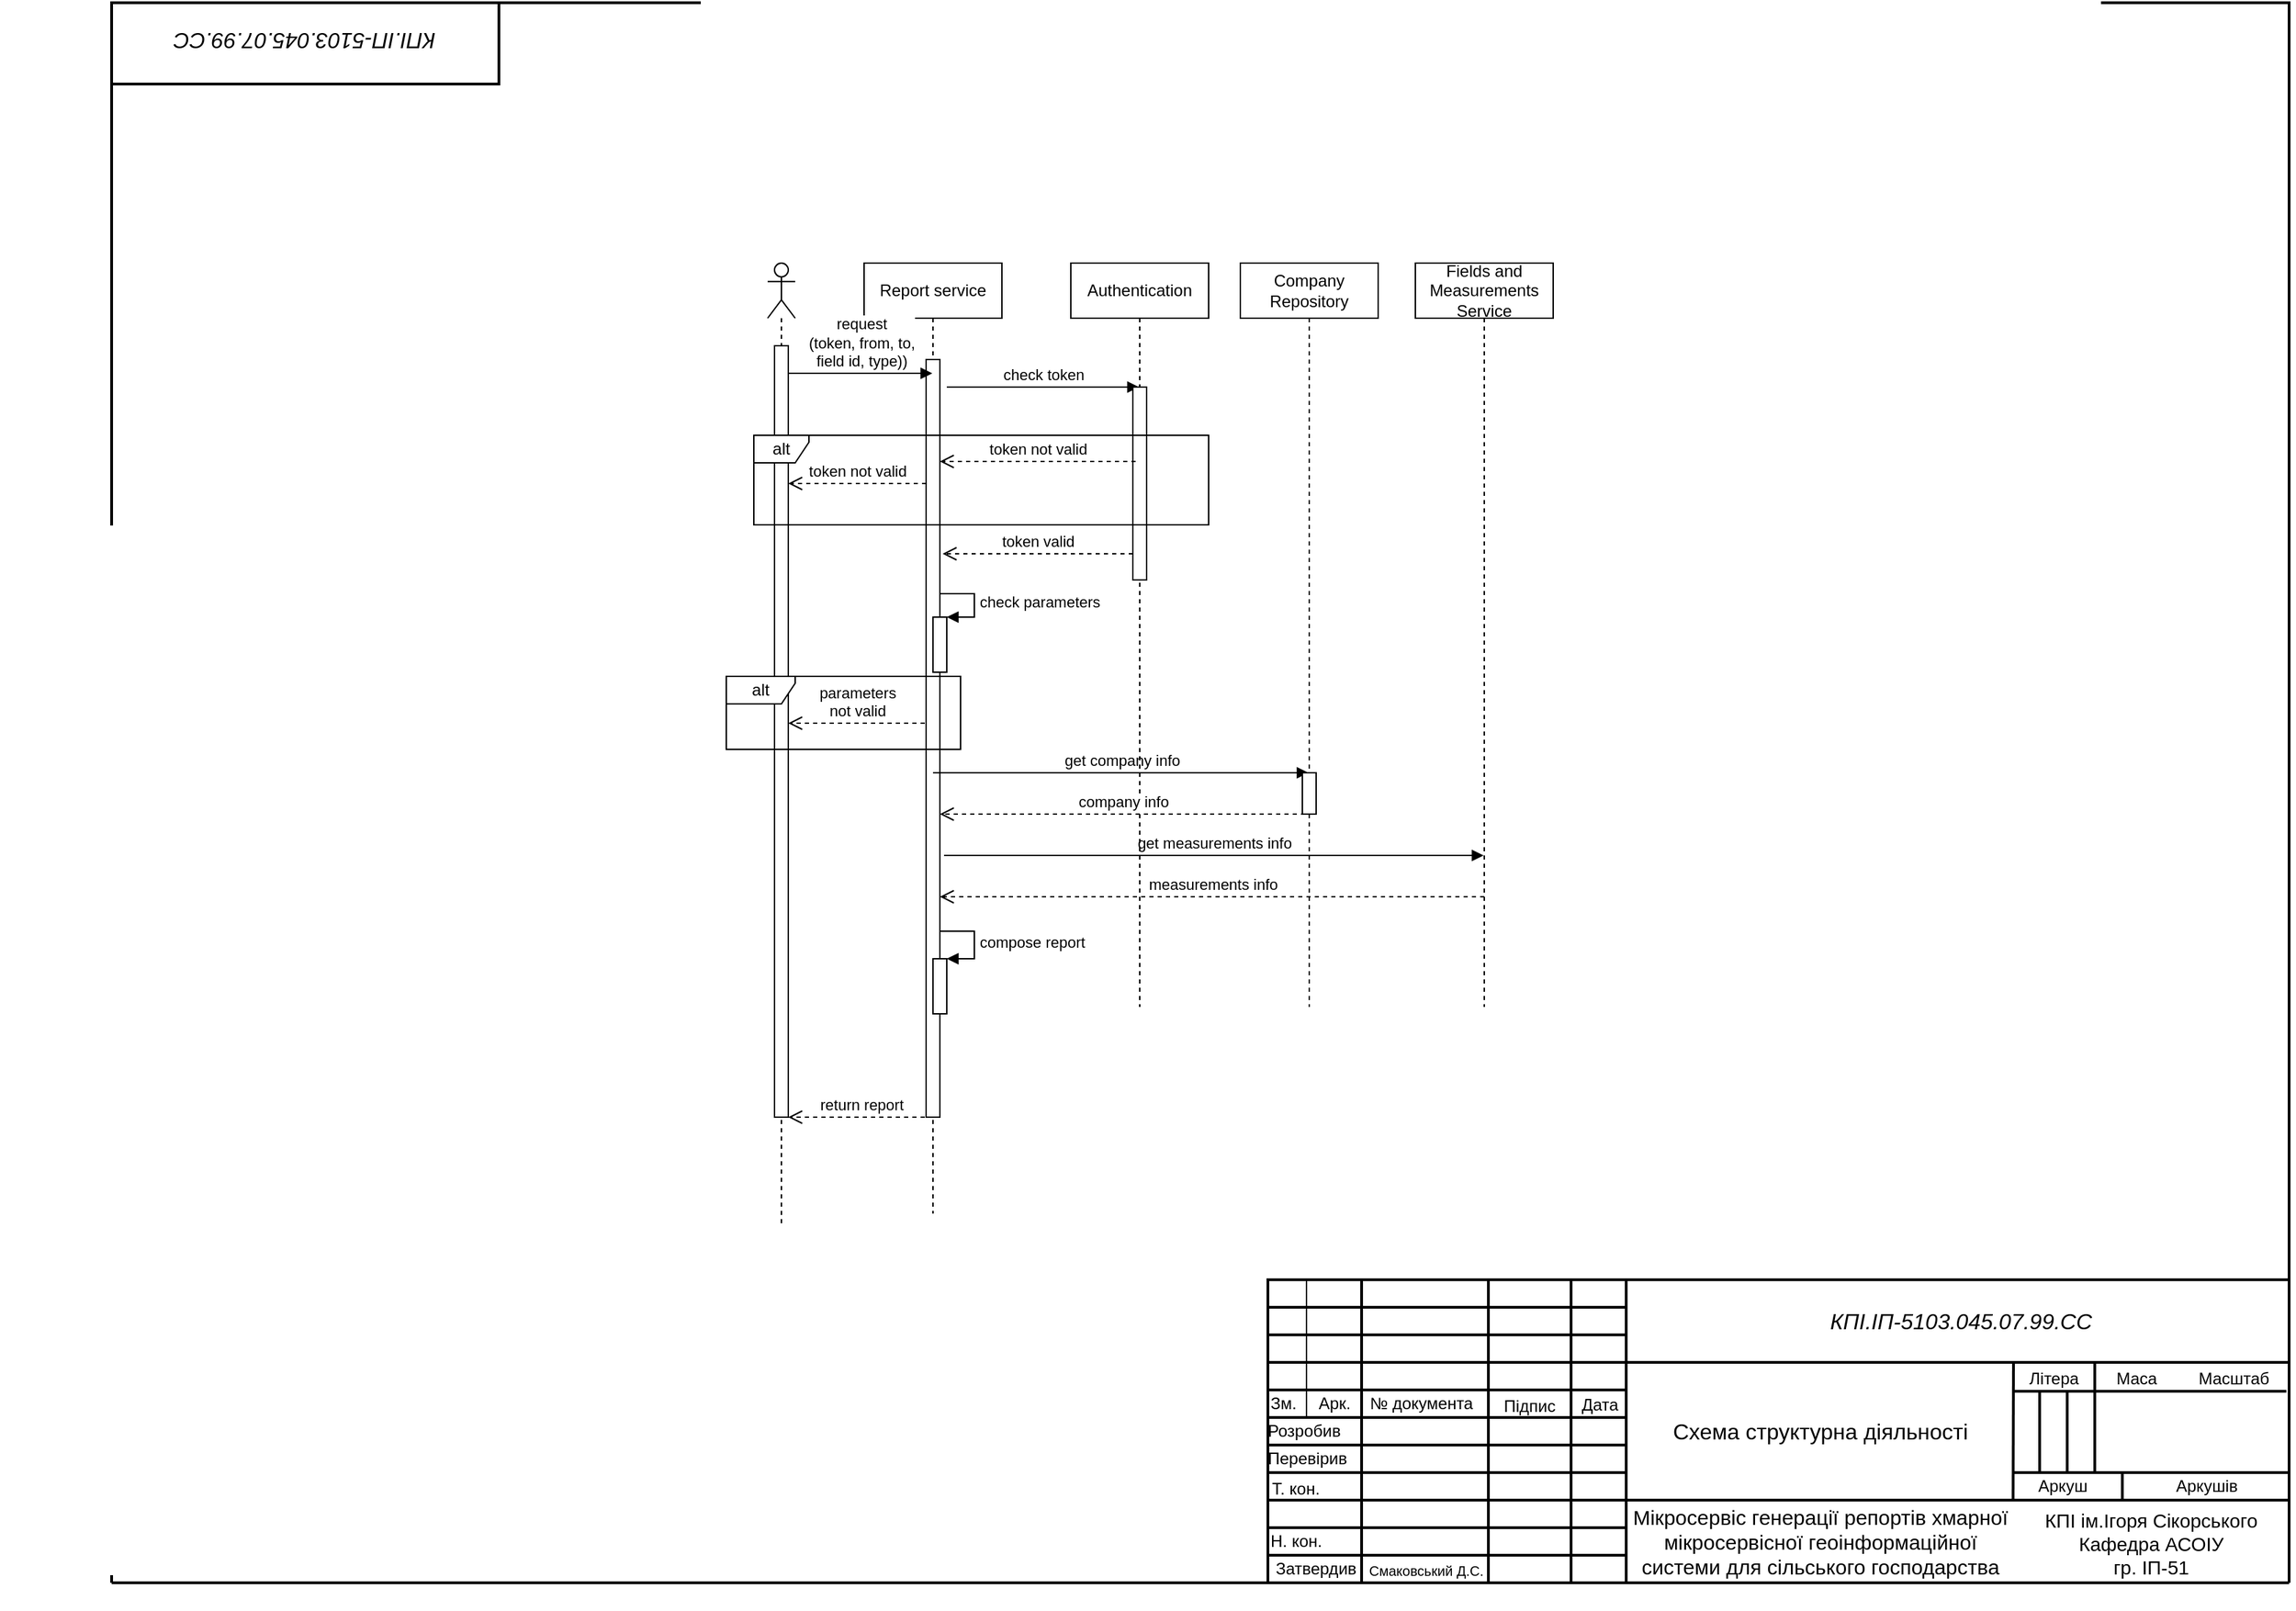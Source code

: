 <mxfile version="10.7.5" type="github"><diagram name="Блок-схема алгоритму пошуку" id="Блок-схема алгоритму пошуку"><mxGraphModel dx="1957" dy="945" grid="1" gridSize="10" guides="1" tooltips="1" connect="1" arrows="1" fold="1" page="1" pageScale="1" pageWidth="827" pageHeight="1169" math="0" shadow="0"><root><mxCell id="0"/><mxCell id="1" parent="0"/><mxCell id="3" style="vsdxID=3;fillColor=#FFFFFF;gradientColor=none;shape=stencil(UzV2Ls5ILEhVNTIoLinKz04tz0wpyVA1dlE1MsrMy0gtyiwBslSNXVWNndPyi1LTi/JL81Ig/IJEkEoQKze/DGRCBUSfAUiHkUElMs8NojAnMw+nQkMDcpUCGQi3QLyBLIfubqAQxM/GrgA=);strokeColor=#000000;strokeWidth=2;labelBackgroundColor=none;rounded=0;html=1;whiteSpace=wrap;" parent="1" vertex="1"><mxGeometry x="1660" y="20" width="1" height="1148" as="geometry"/></mxCell><mxCell id="42" style="vsdxID=5;edgeStyle=none;startArrow=none;endArrow=none;startSize=5;endSize=5;strokeWidth=2;strokeColor=#000000;spacingTop=0;spacingBottom=0;spacingLeft=0;spacingRight=0;verticalAlign=middle;html=1;labelBackgroundColor=none;rounded=0;" parent="1" edge="1"><mxGeometry relative="1" as="geometry"><Array as="points"/><mxPoint x="80" y="1168" as="sourcePoint"/><mxPoint x="80" y="20" as="targetPoint"/></mxGeometry></mxCell><mxCell id="41" style="vsdxID=4;edgeStyle=none;startArrow=none;endArrow=none;startSize=5;endSize=5;strokeWidth=2;strokeColor=#000000;spacingTop=0;spacingBottom=0;spacingLeft=0;spacingRight=0;verticalAlign=middle;html=1;labelBackgroundColor=none;rounded=0;" parent="1" edge="1"><mxGeometry relative="1" as="geometry"><Array as="points"/><mxPoint x="1660" y="1168" as="sourcePoint"/><mxPoint x="80" y="1168" as="targetPoint"/></mxGeometry></mxCell><mxCell id="4" style="vsdxID=6;fillColor=#FFFFFF;gradientColor=none;shape=stencil(rVBbDoAgDDvN/pEdwcc9SERZVCCIr9sLWYzGT+Nfu7bLOsByNsprkGKOwQ16ozYawAqkJGt0oJgQYA1Ydi7oPrjFtsy9ys6MJrfmDTvnRE5IcTArBPOGrSPZb9ZL/MOcwH08935q76JpxE/C+gQ=);strokeColor=#000000;strokeWidth=2;labelBackgroundColor=none;rounded=0;html=1;whiteSpace=wrap;" parent="1" vertex="1"><mxGeometry x="80" y="20" width="1580" height="1" as="geometry"/></mxCell><mxCell id="5" style="vsdxID=7;fillColor=#FFFFFF;gradientColor=none;shape=stencil(tU9JDoAgEHvN3JF5gss/SECZiEAQt98LmYPGu7d22k5awHa1KhqQYs0pzOYgnS1gB1KStyZRLgiwB2zHkMyUwuY186iqs6Il7PXDyTlRE1JczBrBfGCrI/+DtYCnzUjO8Zi3/m1fTrwc+xs=);strokeColor=#000000;labelBackgroundColor=none;rounded=0;html=1;whiteSpace=wrap;" parent="1" vertex="1"><mxGeometry y="1289" width="-102" height="-102" as="geometry"/></mxCell><mxCell id="6" value="" style="verticalAlign=middle;align=center;vsdxID=8;fillColor=#FFFFFF;gradientColor=none;shape=stencil(fY9LDoAgDERP0z3SI/i5B4koRAWD+Lu9NI3RGMNupn1tZgDLxahZgxRLDH7Qu22jAaxASuuMDjYmBVgDlp0Pug9+dS37WRFJavIbfTj4rhCCbqQ42bNrGB2ty6C3/4WzaBJPHq7y3n2zpxH3xvoC);strokeColor=#000000;strokeWidth=2;labelBackgroundColor=none;rounded=0;html=1;whiteSpace=wrap;" parent="1" vertex="1"><mxGeometry x="81" y="20" width="280" height="60" as="geometry"/></mxCell><mxCell id="7" style="vsdxID=9;fillColor=#FFFFFF;gradientColor=none;shape=stencil(tU9JDoAgEHvN3JF5gss/SECZiEAQt98LmYPGu7d22k5awHa1KhqQYs0pzOYgnS1gB1KStyZRLgiwB2zHkMyUwuY186iqs6Il7PXDyTlRE1JczBrBfGCrI/+DtYCnzUjO8Zi3/m1fTrwc+xs=);strokeColor=#000000;labelBackgroundColor=none;rounded=0;html=1;whiteSpace=wrap;" parent="1" vertex="1"><mxGeometry y="1289" width="-102" height="-102" as="geometry"/></mxCell><mxCell id="8" value="&lt;p style=&quot;margin-left: 0 ; margin-right: 0 ; margin-top: 0px ; margin-bottom: 0px ; text-indent: 0 ; direction: ltr&quot;&gt;&lt;font&gt;&lt;i&gt;&lt;font style=&quot;font-size: 16px&quot;&gt;КПІ.ІП-5103.045.07.99.CC&lt;/font&gt;&lt;br&gt;&lt;/i&gt;&lt;/font&gt;&lt;/p&gt;" style="verticalAlign=middle;align=center;vsdxID=10;rotation=180;fillColor=none;gradientColor=none;strokeColor=none;spacingLeft=-1;spacingRight=-1;labelBackgroundColor=none;rounded=0;html=1;whiteSpace=wrap;" parent="1" vertex="1"><mxGeometry x="80" y="20" width="280" height="58" as="geometry"/></mxCell><mxCell id="9" value="" style="verticalAlign=middle;align=center;vsdxID=11;fillColor=#FFFFFF;gradientColor=none;shape=stencil(UzV2Ls5ILEhVNTIoLinKz04tz0wpyVA1dlE1MsrMy0gtyiwBslSNXVWNndPyi1LTi/JL81Ig/IJEkEoQKze/DGRCBUSfoYEBSI+RQSWED+G5QZTmZOYhKSVTobmRnrkxsYphzoEqBTIQDof4GVkO3ZNAIUgAGbsCAA==);strokeColor=#000000;strokeWidth=2;labelBackgroundColor=none;rounded=0;html=1;whiteSpace=wrap;" parent="1" vertex="1"><mxGeometry x="919" y="948" width="740" height="220" as="geometry"/></mxCell><mxCell id="10" value="" style="verticalAlign=middle;align=center;vsdxID=12;fillColor=#FFFFFF;gradientColor=none;shape=stencil(jU9JCoAwEHvNXKXOHHyAyz8Eqy1qK7Vuv7dlDi4geEtmkpAA5bOqJwkoZu9sLzfdeAVUAKI2SjrtAwIqgfLWOtk5u5iG+VRHZUSjXWPCzj4RHSgOZqlgXrF00OZTmmGS0V/xIzWAqw0Puf/ezcOJV1N5Ag==);strokeColor=#000000;strokeWidth=2;labelBackgroundColor=none;rounded=0;html=1;whiteSpace=wrap;" parent="1" vertex="1"><mxGeometry x="987" y="948" width="1" height="220" as="geometry"/></mxCell><mxCell id="11" style="vsdxID=13;fillColor=#FFFFFF;gradientColor=none;shape=stencil(jU9JCoAwEHvNXKXOHHyAyz8Eqy1qK7Vuv7dlDi4geEtmkpAA5bOqJwkoZu9sLzfdeAVUAKI2SjrtAwIqgfLWOtk5u5iG+VRHZUSjXWPCzj4RHSgOZqlgXrF00OZTmmGS0V/xIzWAqw0Puf/ezcOJV1N5Ag==);strokeColor=#000000;strokeWidth=2;labelBackgroundColor=none;rounded=0;html=1;whiteSpace=wrap;" parent="1" vertex="1"><mxGeometry x="1079" y="948" width="1" height="220" as="geometry"/></mxCell><mxCell id="49" value="" style="vsdxID=22;edgeStyle=none;startArrow=none;endArrow=none;startSize=5;endSize=5;strokeWidth=2;strokeColor=#000000;spacingTop=0;spacingBottom=0;spacingLeft=0;spacingRight=0;verticalAlign=middle;html=1;labelBackgroundColor=none;rounded=0;align=center;" parent="1" edge="1"><mxGeometry relative="1" as="geometry"><mxPoint as="offset"/><Array as="points"/><mxPoint x="919" y="1088" as="sourcePoint"/><mxPoint x="1179" y="1088" as="targetPoint"/></mxGeometry></mxCell><mxCell id="50" style="vsdxID=24;edgeStyle=none;startArrow=none;endArrow=none;startSize=5;endSize=5;strokeWidth=2;strokeColor=#000000;spacingTop=0;spacingBottom=0;spacingLeft=0;spacingRight=0;verticalAlign=middle;html=1;labelBackgroundColor=none;rounded=0;" parent="1" edge="1"><mxGeometry relative="1" as="geometry"><Array as="points"/><mxPoint x="1519" y="1088" as="sourcePoint"/><mxPoint x="1519" y="1007" as="targetPoint"/></mxGeometry></mxCell><mxCell id="48" style="vsdxID=21;edgeStyle=none;startArrow=none;endArrow=none;startSize=5;endSize=5;strokeWidth=2;strokeColor=#000000;spacingTop=0;spacingBottom=0;spacingLeft=0;spacingRight=0;verticalAlign=middle;html=1;labelBackgroundColor=none;rounded=0;" parent="1" edge="1"><mxGeometry relative="1" as="geometry"><mxPoint as="offset"/><Array as="points"/><mxPoint x="919" y="1068" as="sourcePoint"/><mxPoint x="1179" y="1068" as="targetPoint"/></mxGeometry></mxCell><mxCell id="51" style="vsdxID=27;edgeStyle=none;startArrow=none;endArrow=none;startSize=5;endSize=5;strokeColor=#000000;spacingTop=0;spacingBottom=0;spacingLeft=0;spacingRight=0;verticalAlign=middle;html=1;labelBackgroundColor=none;rounded=0;" parent="1" edge="1"><mxGeometry relative="1" as="geometry"><Array as="points"/><mxPoint x="947" y="948" as="sourcePoint"/><mxPoint x="947" y="1048" as="targetPoint"/></mxGeometry></mxCell><mxCell id="47" value="" style="vsdxID=20;edgeStyle=none;startArrow=none;endArrow=none;startSize=5;endSize=5;strokeWidth=2;strokeColor=#000000;spacingTop=0;spacingBottom=0;spacingLeft=0;spacingRight=0;verticalAlign=middle;html=1;labelBackgroundColor=none;rounded=0;align=center;" parent="1" edge="1"><mxGeometry relative="1" as="geometry"><mxPoint as="offset"/><Array as="points"/><mxPoint x="919" y="1048" as="sourcePoint"/><mxPoint x="1179" y="1048" as="targetPoint"/></mxGeometry></mxCell><mxCell id="46" value="" style="vsdxID=19;edgeStyle=none;startArrow=none;endArrow=none;startSize=5;endSize=5;strokeWidth=2;strokeColor=#000000;spacingTop=0;spacingBottom=0;spacingLeft=0;spacingRight=0;verticalAlign=middle;html=1;labelBackgroundColor=none;rounded=0;align=center;" parent="1" edge="1"><mxGeometry relative="1" as="geometry"><mxPoint as="offset"/><Array as="points"/><mxPoint x="919" y="1028" as="sourcePoint"/><mxPoint x="1179" y="1028" as="targetPoint"/></mxGeometry></mxCell><mxCell id="45" style="vsdxID=18;edgeStyle=none;startArrow=none;endArrow=none;startSize=5;endSize=5;strokeWidth=2;strokeColor=#000000;spacingTop=0;spacingBottom=0;spacingLeft=0;spacingRight=0;verticalAlign=middle;html=1;labelBackgroundColor=none;rounded=0;" parent="1" edge="1"><mxGeometry relative="1" as="geometry"><mxPoint as="offset"/><Array as="points"/><mxPoint x="919" y="1008" as="sourcePoint"/><mxPoint x="1179" y="1008" as="targetPoint"/></mxGeometry></mxCell><mxCell id="44" style="vsdxID=17;edgeStyle=none;startArrow=none;endArrow=none;startSize=5;endSize=5;strokeWidth=2;strokeColor=#000000;spacingTop=0;spacingBottom=0;spacingLeft=0;spacingRight=0;verticalAlign=middle;html=1;labelBackgroundColor=none;rounded=0;" parent="1" edge="1"><mxGeometry relative="1" as="geometry"><mxPoint as="offset"/><Array as="points"/><mxPoint x="919" y="988" as="sourcePoint"/><mxPoint x="1179" y="988" as="targetPoint"/></mxGeometry></mxCell><mxCell id="43" style="vsdxID=16;edgeStyle=none;startArrow=none;endArrow=none;startSize=5;endSize=5;strokeWidth=2;strokeColor=#000000;spacingTop=0;spacingBottom=0;spacingLeft=0;spacingRight=0;verticalAlign=middle;html=1;labelBackgroundColor=none;rounded=0;" parent="1" edge="1"><mxGeometry relative="1" as="geometry"><mxPoint as="offset"/><Array as="points"/><mxPoint x="919" y="968" as="sourcePoint"/><mxPoint x="1179" y="968" as="targetPoint"/></mxGeometry></mxCell><mxCell id="12" style="vsdxID=14;fillColor=#FFFFFF;gradientColor=none;shape=stencil(jU9JCoAwEHvNXKXOHHyAyz8Eqy1qK7Vuv7dlDi4geEtmkpAA5bOqJwkoZu9sLzfdeAVUAKI2SjrtAwIqgfLWOtk5u5iG+VRHZUSjXWPCzj4RHSgOZqlgXrF00OZTmmGS0V/xIzWAqw0Puf/ezcOJV1N5Ag==);strokeColor=#000000;strokeWidth=2;labelBackgroundColor=none;rounded=0;html=1;whiteSpace=wrap;" parent="1" vertex="1"><mxGeometry x="1139" y="948" width="1" height="220" as="geometry"/></mxCell><mxCell id="13" style="vsdxID=15;fillColor=#FFFFFF;gradientColor=none;shape=stencil(jU9JCoAwEHvNXKXOHHyAyz8Eqy1qK7Vuv7dlDi4geEtmkpAA5bOqJwkoZu9sLzfdeAVUAKI2SjrtAwIqgfLWOtk5u5iG+VRHZUSjXWPCzj4RHSgOZqlgXrF00OZTmmGS0V/xIzWAqw0Puf/ezcOJV1N5Ag==);strokeColor=#000000;strokeWidth=2;labelBackgroundColor=none;rounded=0;html=1;whiteSpace=wrap;" parent="1" vertex="1"><mxGeometry x="1179" y="948" width="1" height="220" as="geometry"/></mxCell><mxCell id="14" style="vsdxID=23;fillColor=#FFFFFF;gradientColor=none;shape=stencil(UzV2Ls5ILEhVNTIoLinKz04tz0wpyVA1dlE1MsrMy0gtyiwBslSNXVWNndPyi1LTi/JL81Ig/IJEkEoQKze/DGRCBUSfAUiHkUElhGdoAOG7QZTmZObhVGpmpGdqgVsxzCSYchRzgQyEeyBeQZZDdztQCOJvY1cA);strokeColor=#000000;strokeWidth=2;labelBackgroundColor=none;rounded=0;html=1;whiteSpace=wrap;" parent="1" vertex="1"><mxGeometry x="1459" y="1007" height="160" as="geometry"/></mxCell><mxCell id="15" style="vsdxID=25;fillColor=#FFFFFF;gradientColor=none;shape=stencil(lY9LDoAgDERP0z3SI/i5B4koRAWC+Lu9NI3xs3M3075ppoDlbFTQIMWcoh/0ZttkACuQ0jqjo01ZAdaAZeej7qNfXMs+KCJJTX6lCzvnCiEoI8XBnl3D6GjdA32DV/A/msXdhh957r7N84i/xvoE);strokeColor=#000000;strokeWidth=2;labelBackgroundColor=none;rounded=0;html=1;whiteSpace=wrap;" parent="1" vertex="1"><mxGeometry x="1579" y="1007" height="80" as="geometry"/></mxCell><mxCell id="16" style="vsdxID=26;fillColor=#FFFFFF;gradientColor=none;shape=stencil(UzV2Ls5ILEhVNTIoLinKz04tz0wpyVA1dlE1MsrMy0gtyiwBslSNXVWNndPyi1LTi/JL81Ig/IJEkEoQKze/DGRCBUSfoYEBSI+RQSUq3w2iOCczD0mxMQlq8SoFMhAOgvgFWQ7d8UAhiMeNXQE=);strokeColor=#000000;strokeWidth=2;labelBackgroundColor=none;rounded=0;html=1;whiteSpace=wrap;" parent="1" vertex="1"><mxGeometry x="1459" y="1028" width="199" height="1" as="geometry"/></mxCell><mxCell id="56" style="vsdxID=44;edgeStyle=none;startArrow=none;endArrow=none;startSize=5;endSize=5;strokeWidth=2;strokeColor=#000000;spacingTop=0;spacingBottom=0;spacingLeft=0;spacingRight=0;verticalAlign=middle;html=1;labelBackgroundColor=none;rounded=0;" parent="1" edge="1"><mxGeometry relative="1" as="geometry"><mxPoint as="offset"/><Array as="points"/><mxPoint x="1179" y="1008" as="sourcePoint"/><mxPoint x="1659" y="1008" as="targetPoint"/></mxGeometry></mxCell><mxCell id="58" style="vsdxID=47;edgeStyle=none;startArrow=none;endArrow=none;startSize=5;endSize=5;strokeWidth=2;strokeColor=#000000;spacingTop=0;spacingBottom=0;spacingLeft=0;spacingRight=0;verticalAlign=middle;html=1;labelBackgroundColor=none;rounded=0;" parent="1" edge="1"><mxGeometry relative="1" as="geometry"><Array as="points"/><mxPoint x="1479" y="1028" as="sourcePoint"/><mxPoint x="1479" y="1088" as="targetPoint"/></mxGeometry></mxCell><mxCell id="57" style="vsdxID=46;edgeStyle=none;startArrow=none;endArrow=none;startSize=5;endSize=5;strokeWidth=2;strokeColor=#000000;spacingTop=0;spacingBottom=0;spacingLeft=0;spacingRight=0;verticalAlign=middle;html=1;labelBackgroundColor=none;rounded=0;" parent="1" edge="1"><mxGeometry relative="1" as="geometry"><Array as="points"/><mxPoint x="1499" y="1028" as="sourcePoint"/><mxPoint x="1499" y="1088" as="targetPoint"/></mxGeometry></mxCell><mxCell id="59" style="vsdxID=50;edgeStyle=none;startArrow=none;endArrow=none;startSize=5;endSize=5;strokeWidth=2;strokeColor=#000000;spacingTop=0;spacingBottom=0;spacingLeft=0;spacingRight=0;verticalAlign=middle;html=1;labelBackgroundColor=none;rounded=0;" parent="1" edge="1"><mxGeometry relative="1" as="geometry"><Array as="points"/><mxPoint x="1539" y="1108" as="sourcePoint"/><mxPoint x="1539" y="1088" as="targetPoint"/></mxGeometry></mxCell><mxCell id="55" value="" style="vsdxID=43;edgeStyle=none;startArrow=none;endArrow=none;startSize=5;endSize=5;strokeWidth=2;strokeColor=#000000;spacingTop=0;spacingBottom=0;spacingLeft=0;spacingRight=0;verticalAlign=middle;html=1;labelBackgroundColor=none;rounded=0;align=center;" parent="1" edge="1"><mxGeometry relative="1" as="geometry"><mxPoint as="offset"/><Array as="points"/><mxPoint x="919" y="1148" as="sourcePoint"/><mxPoint x="1179" y="1148" as="targetPoint"/></mxGeometry></mxCell><mxCell id="54" value="&lt;p style=&quot;align:left;margin-left:0;margin-right:0;margin-top:0px;margin-bottom:0px;text-indent:0;valign:middle;direction:ltr;&quot;&gt;&lt;/p&gt;" style="vsdxID=42;edgeStyle=none;startArrow=none;endArrow=none;startSize=5;endSize=5;strokeWidth=2;strokeColor=#000000;spacingTop=0;spacingBottom=0;spacingLeft=0;spacingRight=0;verticalAlign=middle;html=1;labelBackgroundColor=none;rounded=0;align=left;" parent="1" edge="1"><mxGeometry relative="1" as="geometry"><mxPoint as="offset"/><Array as="points"/><mxPoint x="919" y="1128" as="sourcePoint"/><mxPoint x="1179" y="1128" as="targetPoint"/></mxGeometry></mxCell><mxCell id="53" style="vsdxID=41;edgeStyle=none;startArrow=none;endArrow=none;startSize=5;endSize=5;strokeWidth=2;strokeColor=#000000;spacingTop=0;spacingBottom=0;spacingLeft=0;spacingRight=0;verticalAlign=middle;html=1;labelBackgroundColor=none;rounded=0;" parent="1" edge="1"><mxGeometry relative="1" as="geometry"><Array as="points"/><mxPoint x="1659" y="1108" as="sourcePoint"/><mxPoint x="919" y="1108" as="targetPoint"/></mxGeometry></mxCell><mxCell id="52" style="vsdxID=40;edgeStyle=none;startArrow=none;endArrow=none;startSize=5;endSize=5;strokeWidth=2;strokeColor=#000000;spacingTop=0;spacingBottom=0;spacingLeft=0;spacingRight=0;verticalAlign=middle;html=1;labelBackgroundColor=none;rounded=0;" parent="1" edge="1"><mxGeometry relative="1" as="geometry"><Array as="points"/><mxPoint x="1659" y="1088" as="sourcePoint"/><mxPoint x="1459" y="1088" as="targetPoint"/></mxGeometry></mxCell><mxCell id="17" value="&lt;p style=&quot;align:left;margin-left:0;margin-right:0;margin-top:0px;margin-bottom:0px;text-indent:0;valign:middle;direction:ltr;&quot;&gt;&lt;font style=&quot;font-size:12px;font-family:Arial;color:#000000;direction:ltr;letter-spacing:0px;line-height:120%;opacity:1&quot;&gt;Розробив&lt;br/&gt;&lt;/font&gt;&lt;/p&gt;" style="verticalAlign=middle;align=left;vsdxID=28;fillColor=none;gradientColor=none;strokeColor=none;labelBackgroundColor=none;rounded=0;html=1;whiteSpace=wrap;" parent="1" vertex="1"><mxGeometry x="917" y="1048" width="72" height="20" as="geometry"/></mxCell><mxCell id="18" value="&lt;p style=&quot;align:left;margin-left:0;margin-right:0;margin-top:0px;margin-bottom:0px;text-indent:0;valign:middle;direction:ltr;&quot;&gt;&lt;font style=&quot;font-size:12px;font-family:Arial;color:#000000;direction:ltr;letter-spacing:0px;line-height:120%;opacity:1&quot;&gt;Перевірив&lt;br/&gt;&lt;/font&gt;&lt;/p&gt;" style="verticalAlign=middle;align=left;vsdxID=29;fillColor=none;gradientColor=none;strokeColor=none;labelBackgroundColor=none;rounded=0;html=1;whiteSpace=wrap;" parent="1" vertex="1"><mxGeometry x="917" y="1068" width="85" height="20" as="geometry"/></mxCell><mxCell id="19" value="&lt;p style=&quot;align:left;margin-left:0;margin-right:0;margin-top:0px;margin-bottom:0px;text-indent:0;valign:middle;direction:ltr;&quot;&gt;&lt;font style=&quot;font-size:12px;font-family:Arial;color:#000000;direction:ltr;letter-spacing:0px;line-height:120%;opacity:1&quot;&gt;Н. кон.&lt;br/&gt;&lt;/font&gt;&lt;/p&gt;" style="verticalAlign=middle;align=left;vsdxID=30;fillColor=none;gradientColor=none;strokeColor=none;labelBackgroundColor=none;rounded=0;html=1;whiteSpace=wrap;" parent="1" vertex="1"><mxGeometry x="919" y="1128" width="68" height="20" as="geometry"/></mxCell><mxCell id="20" value="&lt;p style=&quot;align:center;margin-left:0;margin-right:0;margin-top:0px;margin-bottom:0px;text-indent:0;valign:middle;direction:ltr;&quot;&gt;&lt;font style=&quot;font-size:12px;font-family:Arial;color:#000000;direction:ltr;letter-spacing:0px;line-height:120%;opacity:1&quot;&gt;Затвердив&lt;br/&gt;&lt;/font&gt;&lt;/p&gt;" style="verticalAlign=middle;align=center;vsdxID=31;fillColor=none;gradientColor=none;strokeColor=none;labelBackgroundColor=none;rounded=0;html=1;whiteSpace=wrap;" parent="1" vertex="1"><mxGeometry x="914" y="1148" width="80" height="20" as="geometry"/></mxCell><mxCell id="21" value="&lt;font style=&quot;font-size:12px;font-family:Arial;color:#000000;direction:ltr;letter-spacing:0px;line-height:120%;opacity:1&quot;&gt;Арк.&lt;br/&gt;&lt;/font&gt;" style="verticalAlign=middle;align=center;vsdxID=32;fillColor=none;gradientColor=none;strokeColor=none;labelBackgroundColor=none;rounded=0;html=1;whiteSpace=wrap;" parent="1" vertex="1"><mxGeometry x="947" y="1028" width="41" height="20" as="geometry"/></mxCell><mxCell id="22" value="&lt;font style=&quot;font-size:12px;font-family:Arial;color:#000000;direction:ltr;letter-spacing:0px;line-height:120%;opacity:1&quot;&gt;№ документа&lt;br/&gt;&lt;/font&gt;" style="verticalAlign=middle;align=center;vsdxID=33;fillColor=none;gradientColor=none;strokeColor=none;labelBackgroundColor=none;rounded=0;html=1;whiteSpace=wrap;" parent="1" vertex="1"><mxGeometry x="984" y="1028" width="93" height="20" as="geometry"/></mxCell><mxCell id="24" value="&lt;font style=&quot;font-size:12px;font-family:Arial;color:#000000;direction:ltr;letter-spacing:0px;line-height:120%;opacity:1&quot;&gt;Підпис&lt;br/&gt;&lt;/font&gt;" style="verticalAlign=middle;align=center;vsdxID=35;fillColor=none;gradientColor=none;strokeColor=none;labelBackgroundColor=none;rounded=0;html=1;whiteSpace=wrap;" parent="1" vertex="1"><mxGeometry x="1079" y="1030" width="60" height="20" as="geometry"/></mxCell><mxCell id="25" value="&lt;font style=&quot;font-size:12px;font-family:Arial;color:#000000;direction:ltr;letter-spacing:0px;line-height:120%;opacity:1&quot;&gt;Дата&lt;br/&gt;&lt;/font&gt;" style="verticalAlign=middle;align=center;vsdxID=36;fillColor=none;gradientColor=none;strokeColor=none;labelBackgroundColor=none;rounded=0;html=1;whiteSpace=wrap;" parent="1" vertex="1"><mxGeometry x="1136" y="1028" width="48" height="21" as="geometry"/></mxCell><mxCell id="26" value="&lt;p style=&quot;align:left;margin-left:0;margin-right:0;margin-top:0px;margin-bottom:0px;text-indent:0;valign:middle;direction:ltr;&quot;&gt;&lt;font style=&quot;font-size:12px;font-family:Arial;color:#000000;direction:ltr;letter-spacing:0px;line-height:120%;opacity:1&quot;&gt;Зм.&lt;br/&gt;&lt;/font&gt;&lt;/p&gt;" style="verticalAlign=middle;align=left;vsdxID=38;fillColor=none;gradientColor=none;strokeColor=none;labelBackgroundColor=none;rounded=0;html=1;whiteSpace=wrap;" parent="1" vertex="1"><mxGeometry x="919" y="1028" width="36" height="20" as="geometry"/></mxCell><mxCell id="27" value="&lt;p style=&quot;margin-left: 0 ; margin-right: 0 ; margin-top: 0px ; margin-bottom: 0px ; text-indent: 0 ; direction: ltr&quot;&gt;&lt;font style=&quot;font-family: arial; direction: ltr; letter-spacing: 0px; line-height: 120%; opacity: 1;&quot;&gt;&lt;font style=&quot;font-size: 10px&quot;&gt;Гарбовський М.В.&lt;/font&gt;&lt;br&gt;&lt;/font&gt;&lt;/p&gt;" style="verticalAlign=middle;align=left;vsdxID=39;fillColor=none;gradientColor=none;strokeColor=none;labelBackgroundColor=none;rounded=0;html=1;whiteSpace=wrap;noLabel=1;fontColor=none;" parent="1" vertex="1"><mxGeometry x="988" y="1048" width="108" height="20" as="geometry"/></mxCell><mxCell id="28" value="&lt;p style=&quot;margin-left: 0 ; margin-right: 0 ; margin-top: 0px ; margin-bottom: 0px ; text-indent: 0 ; direction: ltr&quot;&gt;&lt;font style=&quot;font-size: 14px ; font-family: &amp;#34;arial&amp;#34; ; direction: ltr ; letter-spacing: 0px ; line-height: 120% ; opacity: 1&quot;&gt;КПІ ім.Ігоря Сікорського&lt;br&gt;Кафедра АСОІУ&lt;br&gt;гр. ІП-51&lt;br&gt;&lt;/font&gt;&lt;/p&gt;" style="verticalAlign=middle;align=center;vsdxID=45;fillColor=none;gradientColor=none;strokeColor=none;labelBackgroundColor=none;rounded=0;html=1;whiteSpace=wrap;" parent="1" vertex="1"><mxGeometry x="1460" y="1114" width="200" height="52" as="geometry"/></mxCell><mxCell id="29" value="&lt;p style=&quot;align:left;margin-left:0;margin-right:0;margin-top:0px;margin-bottom:0px;text-indent:0;valign:middle;direction:ltr;&quot;&gt;&lt;font style=&quot;font-size:12px;font-family:Arial;color:#000000;direction:ltr;letter-spacing:0px;line-height:120%;opacity:1&quot;&gt;Аркуш&lt;br/&gt;&lt;/font&gt;&lt;/p&gt;" style="verticalAlign=middle;align=left;vsdxID=48;fillColor=none;gradientColor=none;strokeColor=none;labelBackgroundColor=none;rounded=0;html=1;whiteSpace=wrap;" parent="1" vertex="1"><mxGeometry x="1476" y="1088" width="68" height="20" as="geometry"/></mxCell><mxCell id="30" value="&lt;p style=&quot;align:left;margin-left:0;margin-right:0;margin-top:0px;margin-bottom:0px;text-indent:0;valign:middle;direction:ltr;&quot;&gt;&lt;font style=&quot;font-size:12px;font-family:Arial;color:#000000;direction:ltr;letter-spacing:0px;line-height:120%;opacity:1&quot;&gt;Аркушів&lt;br/&gt;&lt;/font&gt;&lt;/p&gt;" style="verticalAlign=middle;align=left;vsdxID=49;fillColor=none;gradientColor=none;strokeColor=none;labelBackgroundColor=none;rounded=0;html=1;whiteSpace=wrap;" parent="1" vertex="1"><mxGeometry x="1576" y="1088" width="76" height="20" as="geometry"/></mxCell><mxCell id="31" value="&lt;p style=&quot;align:left;margin-left:0;margin-right:0;margin-top:0px;margin-bottom:0px;text-indent:0;valign:middle;direction:ltr;&quot;&gt;&lt;font style=&quot;font-size:12px;font-family:Arial;color:#000000;direction:ltr;letter-spacing:0px;line-height:120%;opacity:1&quot;&gt;Т. кон.&lt;br/&gt;&lt;/font&gt;&lt;/p&gt;" style="verticalAlign=middle;align=left;vsdxID=52;fillColor=none;gradientColor=none;strokeColor=none;labelBackgroundColor=none;rounded=0;html=1;whiteSpace=wrap;" parent="1" vertex="1"><mxGeometry x="920" y="1090" width="68" height="20" as="geometry"/></mxCell><mxCell id="32" value="&lt;font style=&quot;font-size:12px;font-family:Arial;color:#000000;direction:ltr;letter-spacing:0px;line-height:120%;opacity:1&quot;&gt;Літера&lt;br/&gt;&lt;/font&gt;" style="verticalAlign=middle;align=center;vsdxID=53;fillColor=none;gradientColor=none;strokeColor=none;labelBackgroundColor=none;rounded=0;html=1;whiteSpace=wrap;" parent="1" vertex="1"><mxGeometry x="1460" y="1010" width="59" height="20" as="geometry"/></mxCell><mxCell id="33" value="&lt;font style=&quot;font-size:12px;font-family:Arial;color:#000000;direction:ltr;letter-spacing:0px;line-height:120%;opacity:1&quot;&gt;Маса&lt;br/&gt;&lt;/font&gt;" style="verticalAlign=middle;align=center;vsdxID=54;fillColor=none;gradientColor=none;strokeColor=none;labelBackgroundColor=none;rounded=0;html=1;whiteSpace=wrap;" parent="1" vertex="1"><mxGeometry x="1520" y="1010" width="59" height="20" as="geometry"/></mxCell><mxCell id="34" value="&lt;font style=&quot;font-size:12px;font-family:Arial;color:#000000;direction:ltr;letter-spacing:0px;line-height:120%;opacity:1&quot;&gt;Масштаб&lt;br/&gt;&lt;/font&gt;" style="verticalAlign=middle;align=center;vsdxID=55;fillColor=none;gradientColor=none;strokeColor=none;labelBackgroundColor=none;rounded=0;html=1;whiteSpace=wrap;" parent="1" vertex="1"><mxGeometry x="1580" y="1010" width="80" height="20" as="geometry"/></mxCell><mxCell id="35" value="&lt;p style=&quot;margin-left: 0 ; margin-right: 0 ; margin-top: 0px ; margin-bottom: 0px ; text-indent: 0 ; direction: ltr&quot;&gt;&lt;font style=&quot;font-family: arial; direction: ltr; letter-spacing: 0px; line-height: 120%; opacity: 1;&quot;&gt;&lt;font style=&quot;font-size: 10px&quot;&gt;Смаковський Д.С.&lt;/font&gt;&lt;br&gt;&lt;/font&gt;&lt;/p&gt;" style="verticalAlign=middle;align=center;vsdxID=57;fillColor=none;gradientColor=none;strokeColor=none;labelBackgroundColor=none;rounded=0;html=1;whiteSpace=wrap;noLabel=1;fontColor=none;" parent="1" vertex="1"><mxGeometry x="984" y="1069" width="94" height="20" as="geometry"/></mxCell><mxCell id="36" value="&lt;p style=&quot;margin-left: 0 ; margin-right: 0 ; margin-top: 0px ; margin-bottom: 0px ; text-indent: 0 ; direction: ltr&quot;&gt;&lt;font style=&quot;font-family: arial; direction: ltr; letter-spacing: 0px; line-height: 120%; opacity: 1;&quot;&gt;&lt;font style=&quot;font-size: 10px&quot;&gt;Смаковський Д.С.&lt;/font&gt;&lt;br&gt;&lt;/font&gt;&lt;/p&gt;" style="verticalAlign=middle;align=center;vsdxID=58;fillColor=none;gradientColor=none;strokeColor=none;labelBackgroundColor=none;rounded=0;html=1;whiteSpace=wrap;fontColor=#000000;" parent="1" vertex="1"><mxGeometry x="987" y="1149" width="94" height="20" as="geometry"/></mxCell><mxCell id="37" value="&lt;p style=&quot;margin-left: 0 ; margin-right: 0 ; margin-top: 0px ; margin-bottom: 0px ; text-indent: 0 ; direction: ltr&quot;&gt;&lt;font style=&quot;font-family: arial; direction: ltr; letter-spacing: 0px; line-height: 120%; opacity: 1;&quot;&gt;&lt;font style=&quot;font-size: 10px&quot;&gt;Головченко М.М.&lt;/font&gt;&lt;br&gt;&lt;/font&gt;&lt;/p&gt;" style="verticalAlign=middle;align=center;vsdxID=56;fillColor=none;gradientColor=none;strokeColor=none;labelBackgroundColor=none;rounded=0;html=1;whiteSpace=wrap;noLabel=1;fontColor=none;" parent="1" vertex="1"><mxGeometry x="986" y="1128" width="94" height="20" as="geometry"/></mxCell><mxCell id="38" value="&lt;p style=&quot;margin-left: 0 ; margin-right: 0 ; margin-top: 0px ; margin-bottom: 0px ; text-indent: 0 ; direction: ltr&quot;&gt;&lt;font&gt;&lt;i&gt;&lt;font style=&quot;font-size: 16px&quot;&gt;КПІ.ІП-5103.045.07.99.CC&lt;/font&gt;&lt;br&gt;&lt;/i&gt;&lt;/font&gt;&lt;/p&gt;" style="verticalAlign=middle;align=center;vsdxID=1;fillColor=none;gradientColor=none;shape=stencil(nZBLDoAgDERP0z3SIyjew0SURgSD+Lu9kMZoXLhwN9O+tukAlrNpJg1SzDH4QW/URgNYgZTkjA4UkwJUgGXng+6DX1zLfmoymdXo17xh5zmRJ6Q42BWCfc2oJfdAr+Yv+AP9Cb7OJ3H/2JG1HNGz/84klThPVCc=);strokeColor=none;spacingTop=-1;spacingBottom=-1;spacingLeft=-1;spacingRight=-1;labelBackgroundColor=none;rounded=0;html=1;whiteSpace=wrap;" parent="1" vertex="1"><mxGeometry x="1180" y="948" width="484" height="60" as="geometry"/></mxCell><mxCell id="39" value="&lt;font style=&quot;font-size: 16px ; font-family: &amp;#34;arial&amp;#34; ; direction: ltr ; letter-spacing: 0px ; line-height: 120% ; opacity: 1&quot;&gt;Схема структурна діяльності&lt;br&gt;&lt;/font&gt;" style="verticalAlign=middle;align=center;vsdxID=170;fillColor=none;gradientColor=none;shape=stencil(nZBLDoAgDERP0z3SIyjew0SURgSD+Lu9kMZoXLhwN9O+tukAlrNpJg1SzDH4QW/URgNYgZTkjA4UkwJUgGXng+6DX1zLfmoymdXo17xh5zmRJ6Q42BWCfc2oJfdAr+Yv+AP9Cb7OJ3H/2JG1HNGz/84klThPVCc=);strokeColor=none;labelBackgroundColor=none;rounded=0;html=1;whiteSpace=wrap;" parent="1" vertex="1"><mxGeometry x="1180" y="1008" width="280" height="100" as="geometry"/></mxCell><mxCell id="40" value="&lt;p style=&quot;margin-left: 0 ; margin-right: 0 ; margin-top: 0px ; margin-bottom: 0px ; text-indent: 0 ; direction: ltr&quot;&gt;&lt;font&gt;&lt;span lang=&quot;UK&quot;&gt;&lt;font style=&quot;font-size: 15px&quot;&gt;Мікросервіс генерації репортів хмарної мікросервісної геоінформаційної системи для сільського господарства&lt;/font&gt;&lt;/span&gt;&lt;br&gt;&lt;/font&gt;&lt;/p&gt;" style="verticalAlign=middle;align=center;vsdxID=171;fillColor=none;gradientColor=none;shape=stencil(nZBLDoAgDERP0z3SIyjew0SURgSD+Lu9kMZoXLhwN9O+tukAlrNpJg1SzDH4QW/URgNYgZTkjA4UkwJUgGXng+6DX1zLfmoymdXo17xh5zmRJ6Q42BWCfc2oJfdAr+Yv+AP9Cb7OJ3H/2JG1HNGz/84klThPVCc=);strokeColor=none;labelBackgroundColor=none;rounded=0;html=1;whiteSpace=wrap;" parent="1" vertex="1"><mxGeometry x="1180" y="1108" width="280" height="60" as="geometry"/></mxCell><mxCell id="O7dmESPU3Doyy6gMQV6v-62" style="vsdxID=47;edgeStyle=none;startArrow=none;endArrow=none;startSize=5;endSize=5;strokeWidth=2;strokeColor=#000000;spacingTop=0;spacingBottom=0;spacingLeft=0;spacingRight=0;verticalAlign=middle;html=1;labelBackgroundColor=none;rounded=0;entryX=0.999;entryY=0.997;entryDx=0;entryDy=0;entryPerimeter=0;" edge="1" parent="1" target="39"><mxGeometry relative="1" as="geometry"><Array as="points"/><mxPoint x="1460" y="1008.5" as="sourcePoint"/><mxPoint x="1460" y="1068.5" as="targetPoint"/></mxGeometry></mxCell><mxCell id="O7dmESPU3Doyy6gMQV6v-281" value="" style="shape=umlLifeline;participant=umlActor;perimeter=lifelinePerimeter;whiteSpace=wrap;html=1;container=1;collapsible=0;recursiveResize=0;verticalAlign=top;spacingTop=36;labelBackgroundColor=#ffffff;outlineConnect=0;" vertex="1" parent="1"><mxGeometry x="556" y="210" width="20" height="700" as="geometry"/></mxCell><mxCell id="O7dmESPU3Doyy6gMQV6v-282" value="" style="html=1;points=[];perimeter=orthogonalPerimeter;" vertex="1" parent="O7dmESPU3Doyy6gMQV6v-281"><mxGeometry x="5" y="60" width="10" height="560" as="geometry"/></mxCell><mxCell id="O7dmESPU3Doyy6gMQV6v-283" value="Report service" style="shape=umlLifeline;perimeter=lifelinePerimeter;whiteSpace=wrap;html=1;container=1;collapsible=0;recursiveResize=0;outlineConnect=0;" vertex="1" parent="1"><mxGeometry x="626" y="210" width="100" height="690" as="geometry"/></mxCell><mxCell id="O7dmESPU3Doyy6gMQV6v-284" value="" style="html=1;points=[];perimeter=orthogonalPerimeter;" vertex="1" parent="O7dmESPU3Doyy6gMQV6v-283"><mxGeometry x="45" y="70" width="10" height="550" as="geometry"/></mxCell><mxCell id="O7dmESPU3Doyy6gMQV6v-285" value="check token" style="html=1;verticalAlign=bottom;endArrow=block;" edge="1" parent="O7dmESPU3Doyy6gMQV6v-283" target="O7dmESPU3Doyy6gMQV6v-293"><mxGeometry width="80" relative="1" as="geometry"><mxPoint x="60" y="90" as="sourcePoint"/><mxPoint x="130" y="90" as="targetPoint"/></mxGeometry></mxCell><mxCell id="O7dmESPU3Doyy6gMQV6v-286" value="" style="html=1;points=[];perimeter=orthogonalPerimeter;" vertex="1" parent="O7dmESPU3Doyy6gMQV6v-283"><mxGeometry x="50" y="257" width="10" height="40" as="geometry"/></mxCell><mxCell id="O7dmESPU3Doyy6gMQV6v-287" value="check parameters" style="edgeStyle=orthogonalEdgeStyle;html=1;align=left;spacingLeft=2;endArrow=block;rounded=0;entryX=1;entryY=0;" edge="1" parent="O7dmESPU3Doyy6gMQV6v-283" target="O7dmESPU3Doyy6gMQV6v-286"><mxGeometry relative="1" as="geometry"><mxPoint x="55" y="240" as="sourcePoint"/><Array as="points"><mxPoint x="80" y="240"/></Array></mxGeometry></mxCell><mxCell id="O7dmESPU3Doyy6gMQV6v-288" value="get company info" style="html=1;verticalAlign=bottom;endArrow=block;" edge="1" parent="O7dmESPU3Doyy6gMQV6v-283" target="O7dmESPU3Doyy6gMQV6v-299"><mxGeometry width="80" relative="1" as="geometry"><mxPoint x="50" y="370" as="sourcePoint"/><mxPoint x="130" y="370" as="targetPoint"/></mxGeometry></mxCell><mxCell id="O7dmESPU3Doyy6gMQV6v-289" value="get measurements info" style="html=1;verticalAlign=bottom;endArrow=block;" edge="1" parent="O7dmESPU3Doyy6gMQV6v-283" target="O7dmESPU3Doyy6gMQV6v-304"><mxGeometry width="80" relative="1" as="geometry"><mxPoint x="58" y="430" as="sourcePoint"/><mxPoint x="138" y="430" as="targetPoint"/></mxGeometry></mxCell><mxCell id="O7dmESPU3Doyy6gMQV6v-290" value="" style="html=1;points=[];perimeter=orthogonalPerimeter;" vertex="1" parent="O7dmESPU3Doyy6gMQV6v-283"><mxGeometry x="50" y="505" width="10" height="40" as="geometry"/></mxCell><mxCell id="O7dmESPU3Doyy6gMQV6v-291" value="compose report" style="edgeStyle=orthogonalEdgeStyle;html=1;align=left;spacingLeft=2;endArrow=block;rounded=0;entryX=1;entryY=0;" edge="1" parent="O7dmESPU3Doyy6gMQV6v-283" target="O7dmESPU3Doyy6gMQV6v-290"><mxGeometry relative="1" as="geometry"><mxPoint x="55" y="485" as="sourcePoint"/><Array as="points"><mxPoint x="80" y="485"/></Array></mxGeometry></mxCell><mxCell id="O7dmESPU3Doyy6gMQV6v-292" value="request &lt;br&gt;(token, from, to, &lt;br&gt;field id, type))" style="html=1;verticalAlign=bottom;endArrow=block;" edge="1" parent="1" source="O7dmESPU3Doyy6gMQV6v-282" target="O7dmESPU3Doyy6gMQV6v-283"><mxGeometry width="80" relative="1" as="geometry"><mxPoint x="566" y="280" as="sourcePoint"/><mxPoint x="646" y="280" as="targetPoint"/><Array as="points"><mxPoint x="656" y="290"/></Array></mxGeometry></mxCell><mxCell id="O7dmESPU3Doyy6gMQV6v-293" value="Authentication" style="shape=umlLifeline;perimeter=lifelinePerimeter;whiteSpace=wrap;html=1;container=1;collapsible=0;recursiveResize=0;outlineConnect=0;" vertex="1" parent="1"><mxGeometry x="776" y="210" width="100" height="540" as="geometry"/></mxCell><mxCell id="O7dmESPU3Doyy6gMQV6v-294" value="" style="html=1;points=[];perimeter=orthogonalPerimeter;" vertex="1" parent="O7dmESPU3Doyy6gMQV6v-293"><mxGeometry x="45" y="90" width="10" height="140" as="geometry"/></mxCell><mxCell id="O7dmESPU3Doyy6gMQV6v-295" value="alt" style="shape=umlFrame;whiteSpace=wrap;html=1;width=40;height=20;" vertex="1" parent="1"><mxGeometry x="546" y="335" width="330" height="65" as="geometry"/></mxCell><mxCell id="O7dmESPU3Doyy6gMQV6v-296" value="token not valid&lt;br&gt;" style="html=1;verticalAlign=bottom;endArrow=open;dashed=1;endSize=8;exitX=0.2;exitY=0.339;exitDx=0;exitDy=0;exitPerimeter=0;" edge="1" parent="1"><mxGeometry relative="1" as="geometry"><mxPoint x="823.0" y="354" as="sourcePoint"/><mxPoint x="681" y="354" as="targetPoint"/></mxGeometry></mxCell><mxCell id="O7dmESPU3Doyy6gMQV6v-297" value="token not valid" style="html=1;verticalAlign=bottom;endArrow=open;dashed=1;endSize=8;" edge="1" parent="1" source="O7dmESPU3Doyy6gMQV6v-284" target="O7dmESPU3Doyy6gMQV6v-282"><mxGeometry relative="1" as="geometry"><mxPoint x="666" y="380" as="sourcePoint"/><mxPoint x="586" y="380" as="targetPoint"/><Array as="points"><mxPoint x="646" y="370"/></Array></mxGeometry></mxCell><mxCell id="O7dmESPU3Doyy6gMQV6v-298" value="token valid" style="html=1;verticalAlign=bottom;endArrow=open;dashed=1;endSize=8;entryX=1.2;entryY=0.351;entryDx=0;entryDy=0;entryPerimeter=0;" edge="1" parent="1"><mxGeometry relative="1" as="geometry"><mxPoint x="821" y="421" as="sourcePoint"/><mxPoint x="683.0" y="421" as="targetPoint"/></mxGeometry></mxCell><mxCell id="O7dmESPU3Doyy6gMQV6v-299" value="Company Repository" style="shape=umlLifeline;perimeter=lifelinePerimeter;whiteSpace=wrap;html=1;container=1;collapsible=0;recursiveResize=0;outlineConnect=0;" vertex="1" parent="1"><mxGeometry x="899" y="210" width="100" height="540" as="geometry"/></mxCell><mxCell id="O7dmESPU3Doyy6gMQV6v-300" value="" style="html=1;points=[];perimeter=orthogonalPerimeter;" vertex="1" parent="O7dmESPU3Doyy6gMQV6v-299"><mxGeometry x="45" y="370" width="10" height="30" as="geometry"/></mxCell><mxCell id="O7dmESPU3Doyy6gMQV6v-301" value="alt" style="shape=umlFrame;whiteSpace=wrap;html=1;width=50;height=20;" vertex="1" parent="1"><mxGeometry x="526" y="510" width="170" height="53" as="geometry"/></mxCell><mxCell id="O7dmESPU3Doyy6gMQV6v-302" value="parameters &lt;br&gt;not valid" style="html=1;verticalAlign=bottom;endArrow=open;dashed=1;endSize=8;exitX=-0.1;exitY=0.609;exitDx=0;exitDy=0;exitPerimeter=0;" edge="1" parent="1"><mxGeometry relative="1" as="geometry"><mxPoint x="670" y="544" as="sourcePoint"/><mxPoint x="571" y="544" as="targetPoint"/></mxGeometry></mxCell><mxCell id="O7dmESPU3Doyy6gMQV6v-303" value="company info" style="html=1;verticalAlign=bottom;endArrow=open;dashed=1;endSize=8;exitX=0.2;exitY=1;exitDx=0;exitDy=0;exitPerimeter=0;" edge="1" parent="1" source="O7dmESPU3Doyy6gMQV6v-300" target="O7dmESPU3Doyy6gMQV6v-284"><mxGeometry relative="1" as="geometry"><mxPoint x="936" y="610" as="sourcePoint"/><mxPoint x="856" y="610" as="targetPoint"/></mxGeometry></mxCell><mxCell id="O7dmESPU3Doyy6gMQV6v-304" value="Fields and Measurements Service" style="shape=umlLifeline;perimeter=lifelinePerimeter;whiteSpace=wrap;html=1;container=1;collapsible=0;recursiveResize=0;outlineConnect=0;" vertex="1" parent="1"><mxGeometry x="1026" y="210" width="100" height="540" as="geometry"/></mxCell><mxCell id="O7dmESPU3Doyy6gMQV6v-305" value="measurements info" style="html=1;verticalAlign=bottom;endArrow=open;dashed=1;endSize=8;" edge="1" parent="1" target="O7dmESPU3Doyy6gMQV6v-284"><mxGeometry relative="1" as="geometry"><mxPoint x="1076" y="670" as="sourcePoint"/><mxPoint x="996" y="670" as="targetPoint"/></mxGeometry></mxCell><mxCell id="O7dmESPU3Doyy6gMQV6v-306" value="return report" style="html=1;verticalAlign=bottom;endArrow=open;dashed=1;endSize=8;" edge="1" parent="1" target="O7dmESPU3Doyy6gMQV6v-282"><mxGeometry relative="1" as="geometry"><mxPoint x="676" y="830" as="sourcePoint"/><mxPoint x="596" y="830" as="targetPoint"/></mxGeometry></mxCell><mxCell id="2" value="Connector" parent="0"/></root></mxGraphModel></diagram></mxfile>